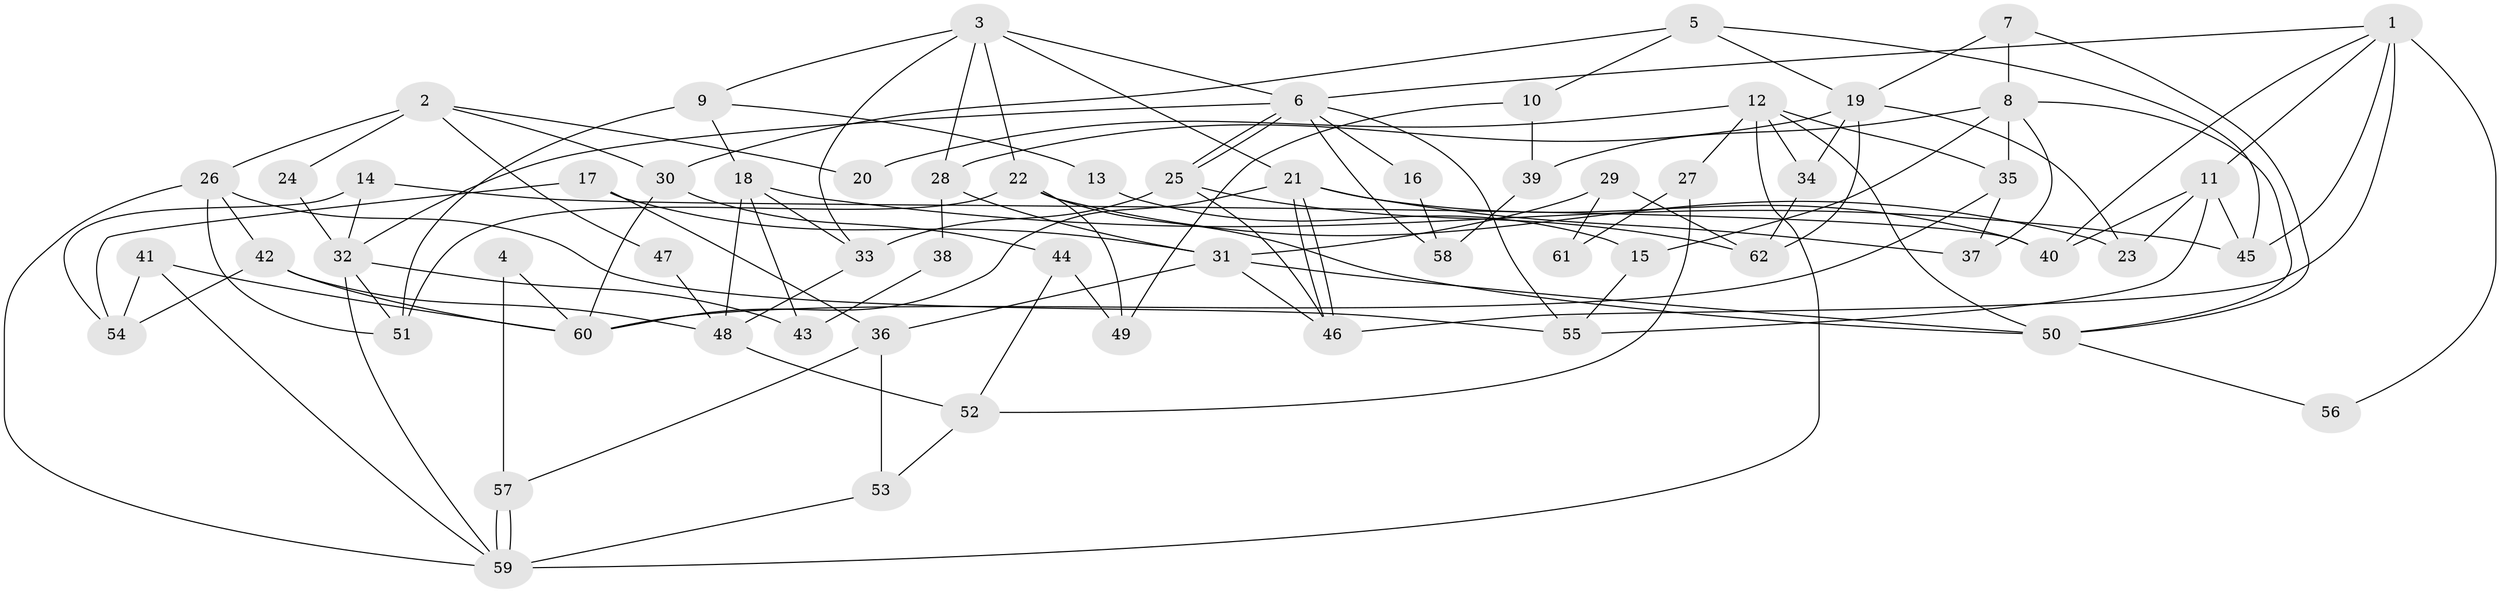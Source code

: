 // Generated by graph-tools (version 1.1) at 2025/50/03/09/25 03:50:02]
// undirected, 62 vertices, 124 edges
graph export_dot {
graph [start="1"]
  node [color=gray90,style=filled];
  1;
  2;
  3;
  4;
  5;
  6;
  7;
  8;
  9;
  10;
  11;
  12;
  13;
  14;
  15;
  16;
  17;
  18;
  19;
  20;
  21;
  22;
  23;
  24;
  25;
  26;
  27;
  28;
  29;
  30;
  31;
  32;
  33;
  34;
  35;
  36;
  37;
  38;
  39;
  40;
  41;
  42;
  43;
  44;
  45;
  46;
  47;
  48;
  49;
  50;
  51;
  52;
  53;
  54;
  55;
  56;
  57;
  58;
  59;
  60;
  61;
  62;
  1 -- 6;
  1 -- 45;
  1 -- 11;
  1 -- 40;
  1 -- 46;
  1 -- 56;
  2 -- 26;
  2 -- 30;
  2 -- 20;
  2 -- 24;
  2 -- 47;
  3 -- 28;
  3 -- 21;
  3 -- 6;
  3 -- 9;
  3 -- 22;
  3 -- 33;
  4 -- 60;
  4 -- 57;
  5 -- 19;
  5 -- 45;
  5 -- 10;
  5 -- 30;
  6 -- 25;
  6 -- 25;
  6 -- 16;
  6 -- 32;
  6 -- 55;
  6 -- 58;
  7 -- 50;
  7 -- 19;
  7 -- 8;
  8 -- 35;
  8 -- 15;
  8 -- 37;
  8 -- 39;
  8 -- 50;
  9 -- 51;
  9 -- 13;
  9 -- 18;
  10 -- 49;
  10 -- 39;
  11 -- 40;
  11 -- 23;
  11 -- 45;
  11 -- 55;
  12 -- 59;
  12 -- 50;
  12 -- 20;
  12 -- 27;
  12 -- 34;
  12 -- 35;
  13 -- 15;
  14 -- 32;
  14 -- 40;
  14 -- 54;
  15 -- 55;
  16 -- 58;
  17 -- 31;
  17 -- 54;
  17 -- 36;
  18 -- 33;
  18 -- 43;
  18 -- 45;
  18 -- 48;
  19 -- 23;
  19 -- 34;
  19 -- 28;
  19 -- 62;
  21 -- 37;
  21 -- 46;
  21 -- 46;
  21 -- 40;
  21 -- 60;
  22 -- 51;
  22 -- 23;
  22 -- 49;
  22 -- 50;
  24 -- 32;
  25 -- 46;
  25 -- 33;
  25 -- 62;
  26 -- 59;
  26 -- 55;
  26 -- 42;
  26 -- 51;
  27 -- 52;
  27 -- 61;
  28 -- 31;
  28 -- 38;
  29 -- 62;
  29 -- 31;
  29 -- 61;
  30 -- 60;
  30 -- 44;
  31 -- 50;
  31 -- 46;
  31 -- 36;
  32 -- 59;
  32 -- 43;
  32 -- 51;
  33 -- 48;
  34 -- 62;
  35 -- 60;
  35 -- 37;
  36 -- 53;
  36 -- 57;
  38 -- 43;
  39 -- 58;
  41 -- 60;
  41 -- 54;
  41 -- 59;
  42 -- 48;
  42 -- 54;
  42 -- 60;
  44 -- 52;
  44 -- 49;
  47 -- 48;
  48 -- 52;
  50 -- 56;
  52 -- 53;
  53 -- 59;
  57 -- 59;
  57 -- 59;
}
